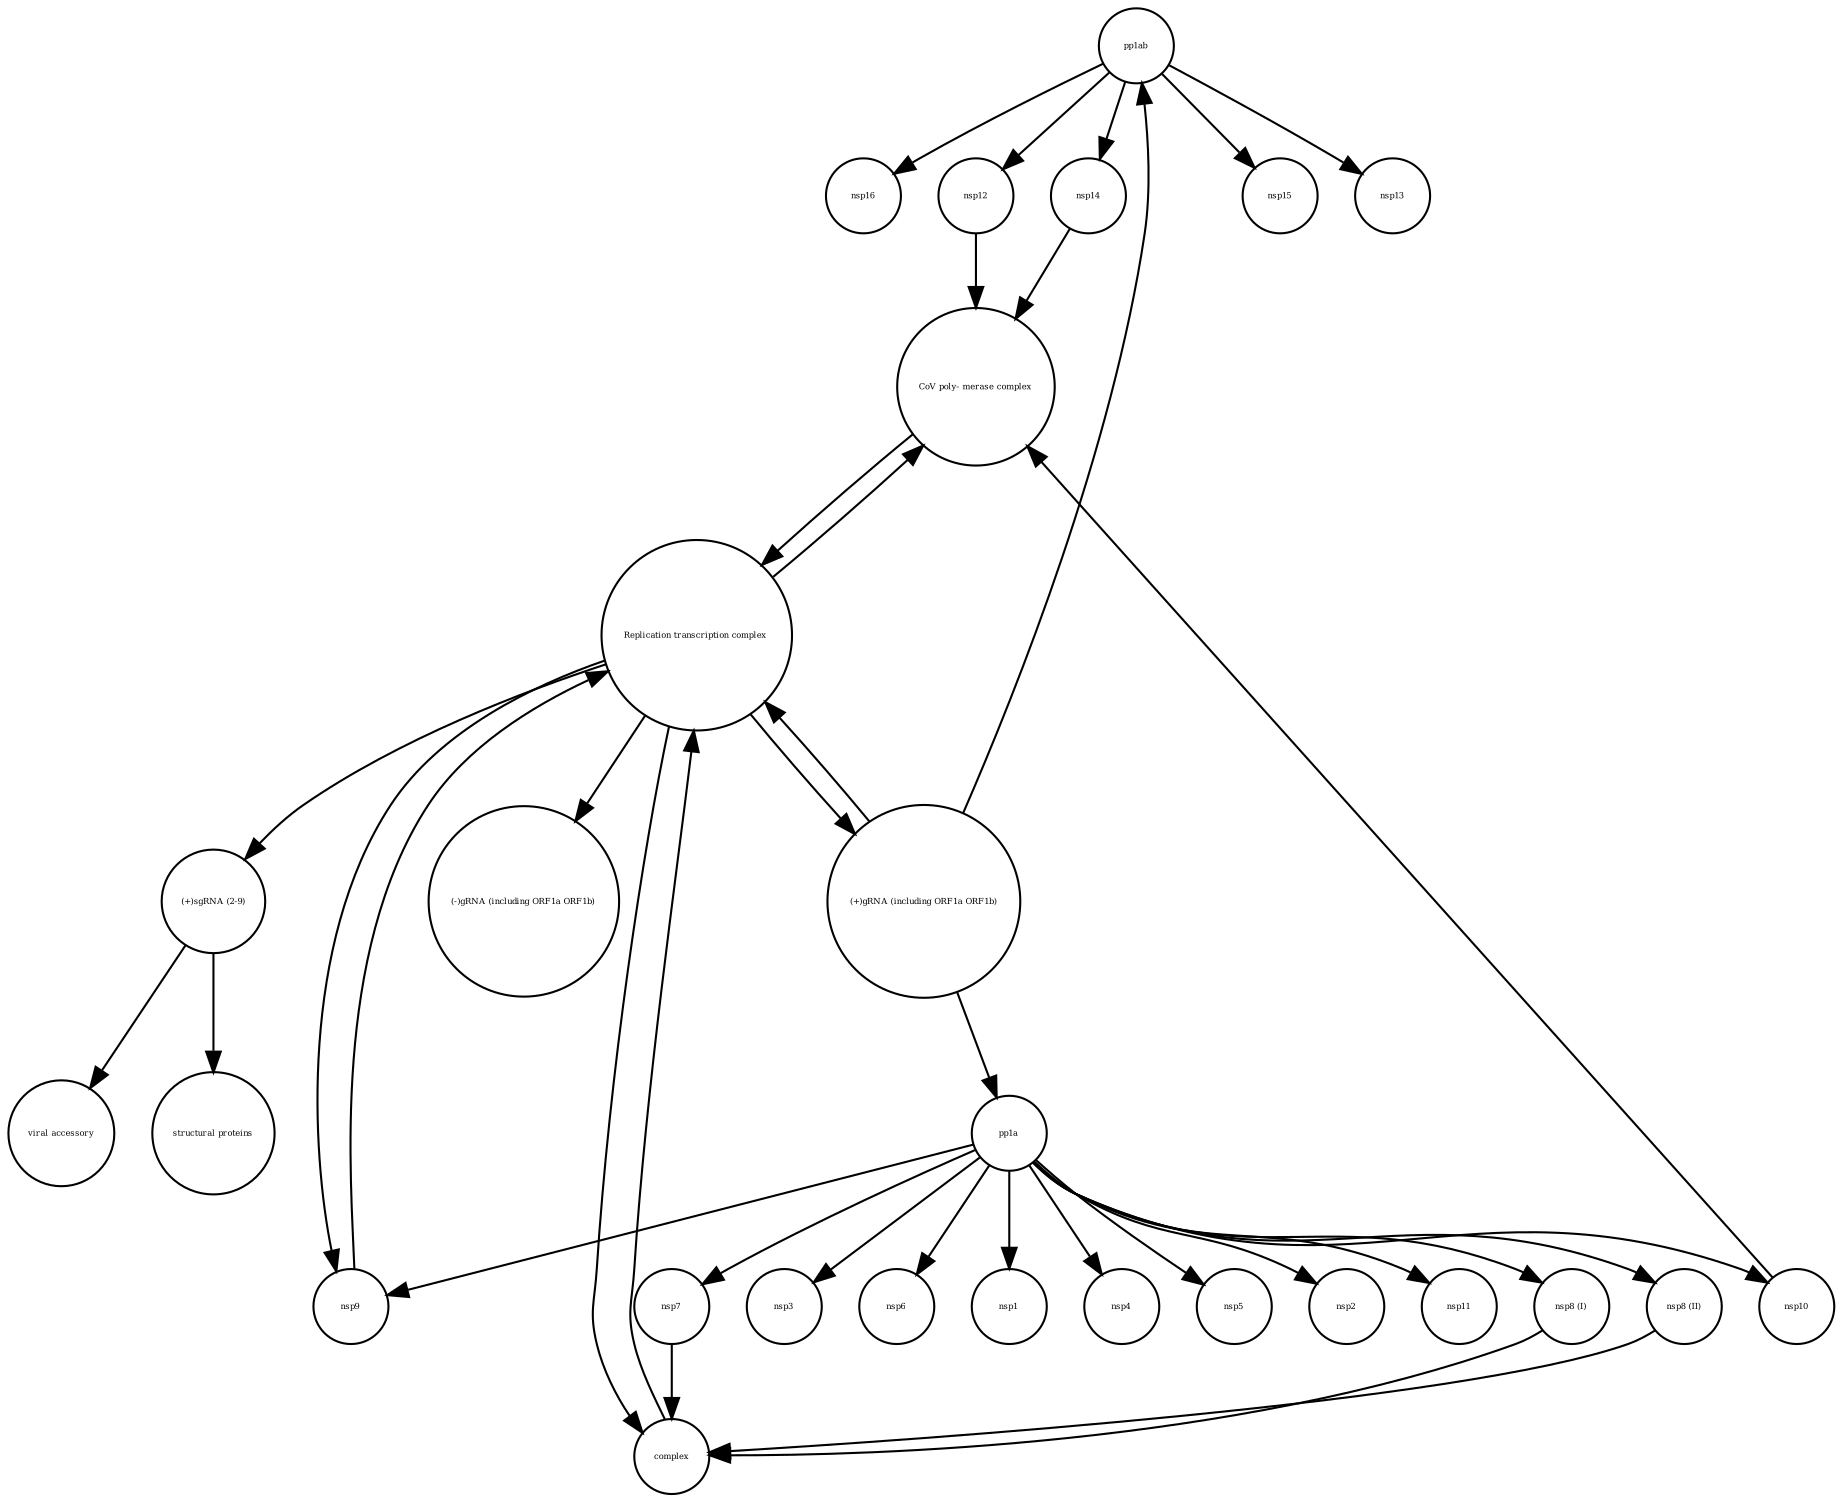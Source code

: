 strict digraph  {
nsp16 [annotation="", bipartite=0, cls=macromolecule, fontsize=4, label=nsp16, shape=circle];
"Replication transcription complex " [annotation="", bipartite=0, cls=complex, fontsize=4, label="Replication transcription complex ", shape=circle];
nsp7 [annotation="", bipartite=0, cls=macromolecule, fontsize=4, label=nsp7, shape=circle];
nsp3 [annotation="", bipartite=0, cls=macromolecule, fontsize=4, label=nsp3, shape=circle];
nsp6 [annotation="", bipartite=0, cls=macromolecule, fontsize=4, label=nsp6, shape=circle];
nsp1 [annotation="", bipartite=0, cls=macromolecule, fontsize=4, label=nsp1, shape=circle];
nsp4 [annotation="", bipartite=0, cls=macromolecule, fontsize=4, label=nsp4, shape=circle];
"CoV poly- merase complex" [annotation="", bipartite=0, cls=complex, fontsize=4, label="CoV poly- merase complex", shape=circle];
"(+)sgRNA (2-9)" [annotation="", bipartite=0, cls="nucleic acid feature", fontsize=4, label="(+)sgRNA (2-9)", shape=circle];
nsp15 [annotation="", bipartite=0, cls=macromolecule, fontsize=4, label=nsp15, shape=circle];
nsp5 [annotation="", bipartite=0, cls=macromolecule, fontsize=4, label=nsp5, shape=circle];
pp1a [annotation="", bipartite=0, cls=macromolecule, fontsize=4, label=pp1a, shape=circle];
nsp12 [annotation="", bipartite=0, cls=macromolecule, fontsize=4, label=nsp12, shape=circle];
nsp9 [annotation="", bipartite=0, cls=macromolecule, fontsize=4, label=nsp9, shape=circle];
"(-)gRNA (including ORF1a ORF1b)" [annotation="", bipartite=0, cls="nucleic acid feature", fontsize=4, label="(-)gRNA (including ORF1a ORF1b)", shape=circle];
"viral accessory" [annotation="", bipartite=0, cls=macromolecule, fontsize=4, label="viral accessory", shape=circle];
"nsp8 (I)" [annotation="", bipartite=0, cls=macromolecule, fontsize=4, label="nsp8 (I)", shape=circle];
nsp10 [annotation="", bipartite=0, cls=macromolecule, fontsize=4, label=nsp10, shape=circle];
"(+)gRNA (including ORF1a ORF1b)" [annotation="", bipartite=0, cls="nucleic acid feature", fontsize=4, label="(+)gRNA (including ORF1a ORF1b)", shape=circle];
pp1ab [annotation="", bipartite=0, cls=macromolecule, fontsize=4, label=pp1ab, shape=circle];
"structural proteins" [annotation="", bipartite=0, cls=macromolecule, fontsize=4, label="structural proteins", shape=circle];
"nsp8 (II)" [annotation="", bipartite=0, cls=macromolecule, fontsize=4, label="nsp8 (II)", shape=circle];
nsp13 [annotation="", bipartite=0, cls=macromolecule, fontsize=4, label=nsp13, shape=circle];
nsp2 [annotation="", bipartite=0, cls=macromolecule, fontsize=4, label=nsp2, shape=circle];
complex [annotation="", bipartite=0, cls=complex, fontsize=4, label=complex, shape=circle];
nsp14 [annotation="", bipartite=0, cls=macromolecule, fontsize=4, label=nsp14, shape=circle];
nsp11 [annotation="", bipartite=0, cls=macromolecule, fontsize=4, label=nsp11, shape=circle];
"Replication transcription complex " -> "CoV poly- merase complex"  [annotation="", interaction_type=production];
"Replication transcription complex " -> "(+)gRNA (including ORF1a ORF1b)"  [annotation="", interaction_type=production];
"Replication transcription complex " -> "(-)gRNA (including ORF1a ORF1b)"  [annotation="", interaction_type=production];
"Replication transcription complex " -> nsp9  [annotation="", interaction_type=production];
"Replication transcription complex " -> complex  [annotation="", interaction_type=production];
"Replication transcription complex " -> "(+)sgRNA (2-9)"  [annotation="", interaction_type="necessary stimulation"];
nsp7 -> complex  [annotation="", interaction_type=production];
"CoV poly- merase complex" -> "Replication transcription complex "  [annotation="", interaction_type=production];
"(+)sgRNA (2-9)" -> "viral accessory"  [annotation="", interaction_type="necessary stimulation"];
"(+)sgRNA (2-9)" -> "structural proteins"  [annotation="", interaction_type="necessary stimulation"];
pp1a -> "nsp8 (I)"  [annotation="", interaction_type=production];
pp1a -> nsp11  [annotation="", interaction_type=production];
pp1a -> nsp4  [annotation="", interaction_type=production];
pp1a -> nsp10  [annotation="", interaction_type=production];
pp1a -> nsp7  [annotation="", interaction_type=production];
pp1a -> nsp5  [annotation="", interaction_type=production];
pp1a -> nsp9  [annotation="", interaction_type=production];
pp1a -> "nsp8 (II)"  [annotation="", interaction_type=production];
pp1a -> nsp2  [annotation="", interaction_type=production];
pp1a -> nsp3  [annotation="", interaction_type=production];
pp1a -> nsp6  [annotation="", interaction_type=production];
pp1a -> nsp1  [annotation="", interaction_type=production];
nsp12 -> "CoV poly- merase complex"  [annotation="", interaction_type=production];
nsp9 -> "Replication transcription complex "  [annotation="", interaction_type=production];
"nsp8 (I)" -> complex  [annotation="", interaction_type=production];
nsp10 -> "CoV poly- merase complex"  [annotation="", interaction_type=production];
"(+)gRNA (including ORF1a ORF1b)" -> pp1ab  [annotation="", interaction_type="necessary stimulation"];
"(+)gRNA (including ORF1a ORF1b)" -> "Replication transcription complex "  [annotation="", interaction_type=production];
"(+)gRNA (including ORF1a ORF1b)" -> pp1a  [annotation="", interaction_type="necessary stimulation"];
pp1ab -> nsp16  [annotation="", interaction_type=production];
pp1ab -> nsp15  [annotation="", interaction_type=production];
pp1ab -> nsp12  [annotation="", interaction_type=production];
pp1ab -> nsp13  [annotation="", interaction_type=production];
pp1ab -> nsp14  [annotation="", interaction_type=production];
"nsp8 (II)" -> complex  [annotation="", interaction_type=production];
complex -> "Replication transcription complex "  [annotation="", interaction_type=production];
nsp14 -> "CoV poly- merase complex"  [annotation="", interaction_type=production];
}
